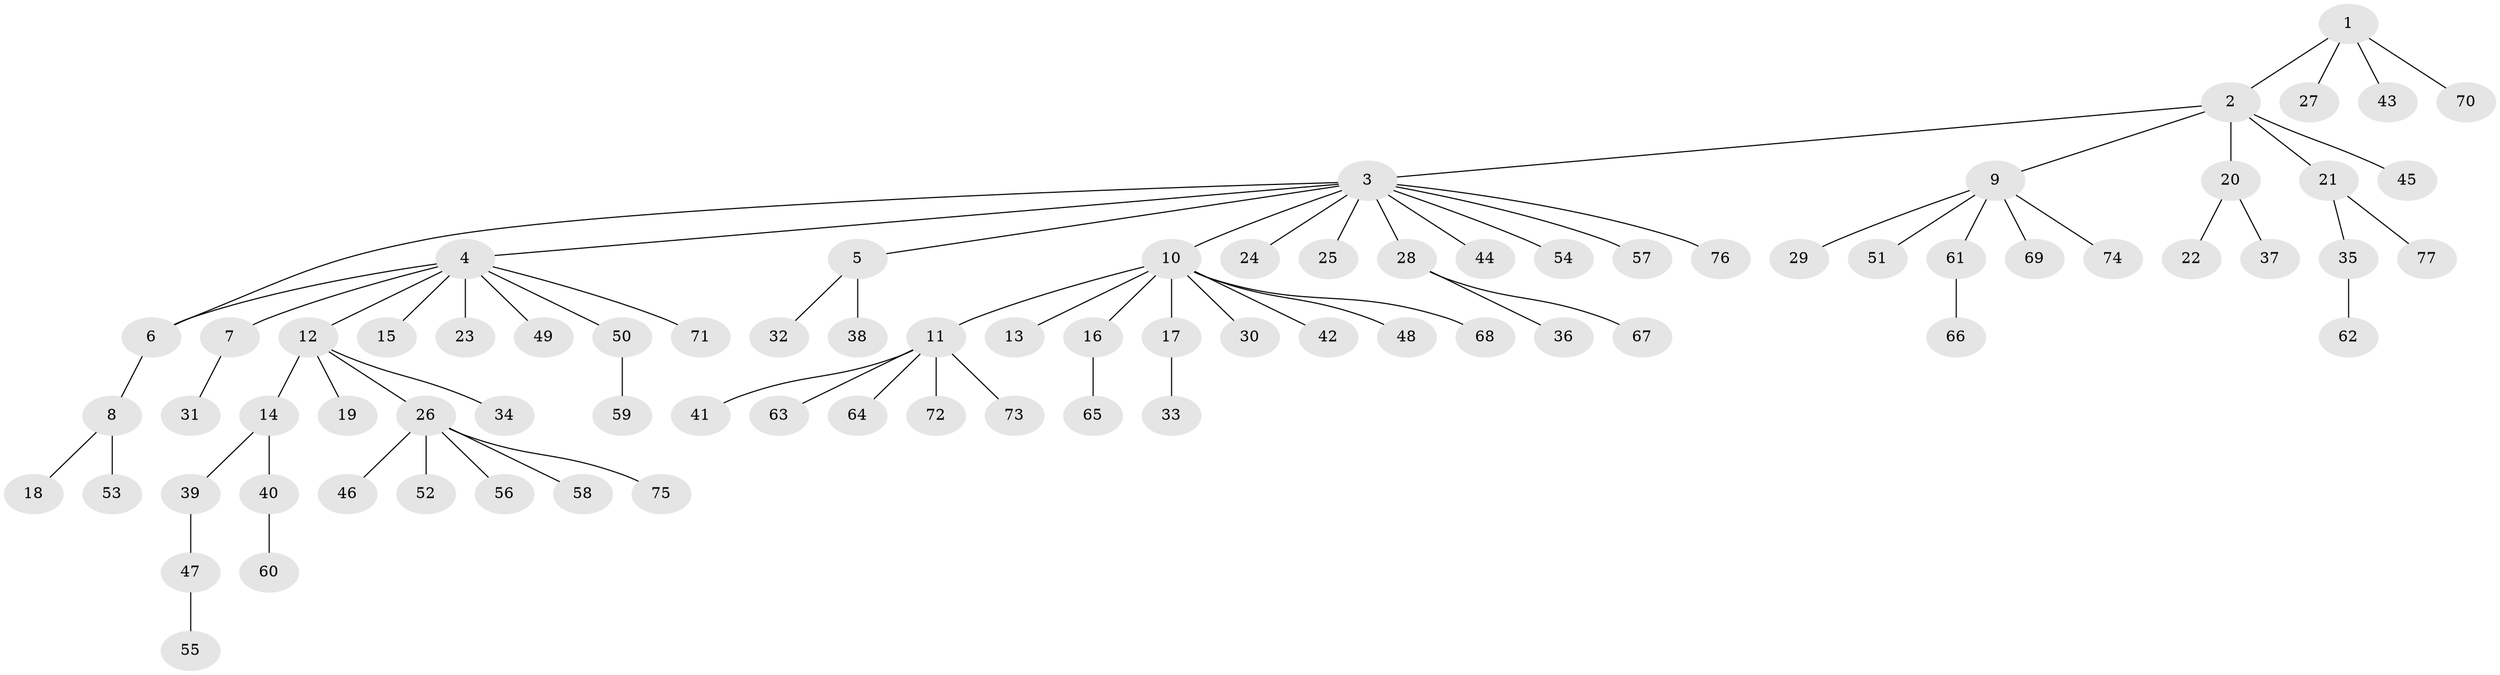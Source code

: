 // coarse degree distribution, {3: 0.034482758620689655, 5: 0.05172413793103448, 19: 0.017241379310344827, 8: 0.017241379310344827, 2: 0.10344827586206896, 4: 0.034482758620689655, 1: 0.7241379310344828, 6: 0.017241379310344827}
// Generated by graph-tools (version 1.1) at 2025/51/02/27/25 19:51:57]
// undirected, 77 vertices, 77 edges
graph export_dot {
graph [start="1"]
  node [color=gray90,style=filled];
  1;
  2;
  3;
  4;
  5;
  6;
  7;
  8;
  9;
  10;
  11;
  12;
  13;
  14;
  15;
  16;
  17;
  18;
  19;
  20;
  21;
  22;
  23;
  24;
  25;
  26;
  27;
  28;
  29;
  30;
  31;
  32;
  33;
  34;
  35;
  36;
  37;
  38;
  39;
  40;
  41;
  42;
  43;
  44;
  45;
  46;
  47;
  48;
  49;
  50;
  51;
  52;
  53;
  54;
  55;
  56;
  57;
  58;
  59;
  60;
  61;
  62;
  63;
  64;
  65;
  66;
  67;
  68;
  69;
  70;
  71;
  72;
  73;
  74;
  75;
  76;
  77;
  1 -- 2;
  1 -- 27;
  1 -- 43;
  1 -- 70;
  2 -- 3;
  2 -- 9;
  2 -- 20;
  2 -- 21;
  2 -- 45;
  3 -- 4;
  3 -- 5;
  3 -- 6;
  3 -- 10;
  3 -- 24;
  3 -- 25;
  3 -- 28;
  3 -- 44;
  3 -- 54;
  3 -- 57;
  3 -- 76;
  4 -- 6;
  4 -- 7;
  4 -- 12;
  4 -- 15;
  4 -- 23;
  4 -- 49;
  4 -- 50;
  4 -- 71;
  5 -- 32;
  5 -- 38;
  6 -- 8;
  7 -- 31;
  8 -- 18;
  8 -- 53;
  9 -- 29;
  9 -- 51;
  9 -- 61;
  9 -- 69;
  9 -- 74;
  10 -- 11;
  10 -- 13;
  10 -- 16;
  10 -- 17;
  10 -- 30;
  10 -- 42;
  10 -- 48;
  10 -- 68;
  11 -- 41;
  11 -- 63;
  11 -- 64;
  11 -- 72;
  11 -- 73;
  12 -- 14;
  12 -- 19;
  12 -- 26;
  12 -- 34;
  14 -- 39;
  14 -- 40;
  16 -- 65;
  17 -- 33;
  20 -- 22;
  20 -- 37;
  21 -- 35;
  21 -- 77;
  26 -- 46;
  26 -- 52;
  26 -- 56;
  26 -- 58;
  26 -- 75;
  28 -- 36;
  28 -- 67;
  35 -- 62;
  39 -- 47;
  40 -- 60;
  47 -- 55;
  50 -- 59;
  61 -- 66;
}
